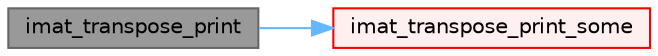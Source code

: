 digraph "imat_transpose_print"
{
 // LATEX_PDF_SIZE
  bgcolor="transparent";
  edge [fontname=Helvetica,fontsize=10,labelfontname=Helvetica,labelfontsize=10];
  node [fontname=Helvetica,fontsize=10,shape=box,height=0.2,width=0.4];
  rankdir="LR";
  Node1 [id="Node000001",label="imat_transpose_print",height=0.2,width=0.4,color="gray40", fillcolor="grey60", style="filled", fontcolor="black",tooltip=" "];
  Node1 -> Node2 [id="edge1_Node000001_Node000002",color="steelblue1",style="solid",tooltip=" "];
  Node2 [id="Node000002",label="imat_transpose_print_some",height=0.2,width=0.4,color="red", fillcolor="#FFF0F0", style="filled",URL="$geompack_8C.html#a63cb70ea9628453f6d4eda3c1bd6ff67",tooltip=" "];
}
